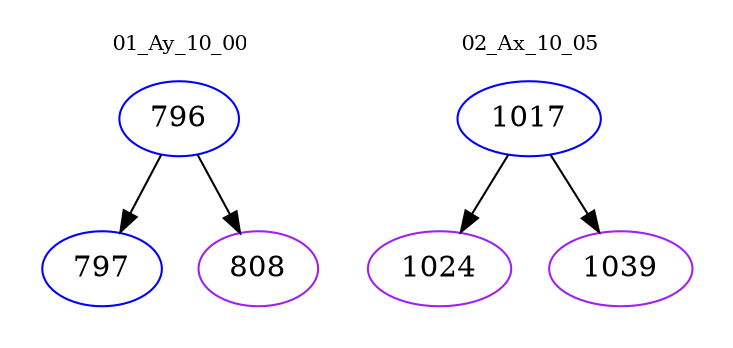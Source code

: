 digraph{
subgraph cluster_0 {
color = white
label = "01_Ay_10_00";
fontsize=10;
T0_796 [label="796", color="blue"]
T0_796 -> T0_797 [color="black"]
T0_797 [label="797", color="blue"]
T0_796 -> T0_808 [color="black"]
T0_808 [label="808", color="purple"]
}
subgraph cluster_1 {
color = white
label = "02_Ax_10_05";
fontsize=10;
T1_1017 [label="1017", color="blue"]
T1_1017 -> T1_1024 [color="black"]
T1_1024 [label="1024", color="purple"]
T1_1017 -> T1_1039 [color="black"]
T1_1039 [label="1039", color="purple"]
}
}
